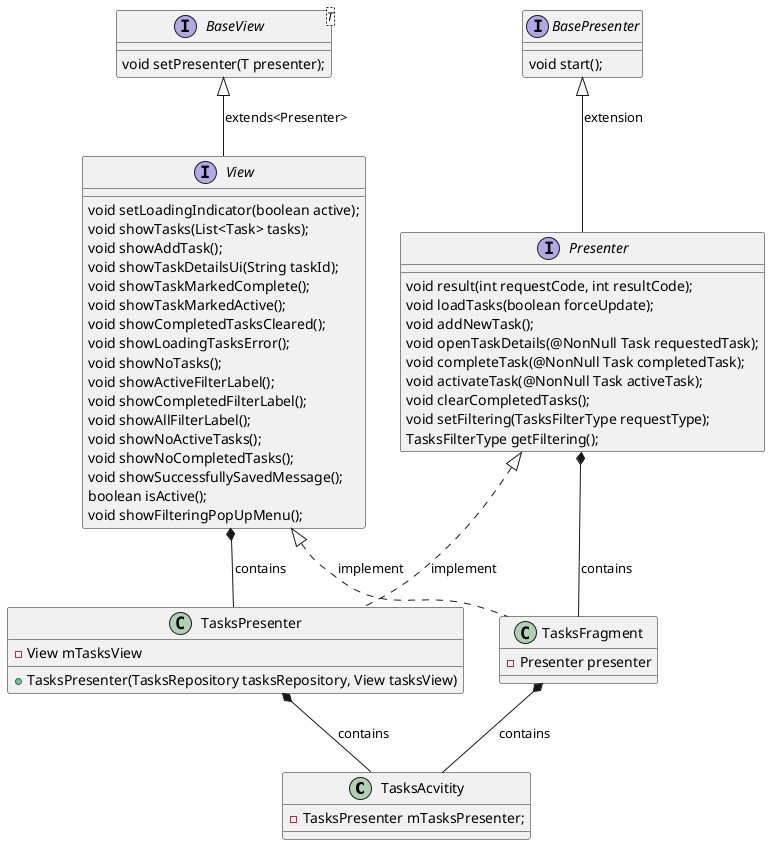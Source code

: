@startuml MVP

class TasksAcvitity {
    - TasksPresenter mTasksPresenter;
}

class TasksPresenter {
    - View mTasksView
    +TasksPresenter(TasksRepository tasksRepository, View tasksView)
}
class TasksFragment {
    - Presenter presenter
}

interface View {
    void setLoadingIndicator(boolean active);
    void showTasks(List<Task> tasks);
    void showAddTask();
    void showTaskDetailsUi(String taskId);
    void showTaskMarkedComplete();
    void showTaskMarkedActive();
    void showCompletedTasksCleared();
    void showLoadingTasksError();
    void showNoTasks();
    void showActiveFilterLabel();
    void showCompletedFilterLabel();
    void showAllFilterLabel();
    void showNoActiveTasks();
    void showNoCompletedTasks();
    void showSuccessfullySavedMessage();
    boolean isActive();
    void showFilteringPopUpMenu();
}

interface Presenter {
    void result(int requestCode, int resultCode);
    void loadTasks(boolean forceUpdate);
    void addNewTask();
    void openTaskDetails(@NonNull Task requestedTask);
    void completeTask(@NonNull Task completedTask);
    void activateTask(@NonNull Task activeTask);
    void clearCompletedTasks();
    void setFiltering(TasksFilterType requestType);
    TasksFilterType getFiltering();
}

interface BaseView<T> {
    void setPresenter(T presenter);
}

interface BasePresenter {
    void start();
}

TasksPresenter *-- TasksAcvitity : contains
TasksFragment *-- TasksAcvitity : contains

View *-- TasksPresenter : contains
Presenter *-- TasksFragment : contains

Presenter <|.. TasksPresenter: implement
View <|.. TasksFragment: implement

BaseView <|-- View: extends<Presenter>
BasePresenter <|-- Presenter: extension

@enduml